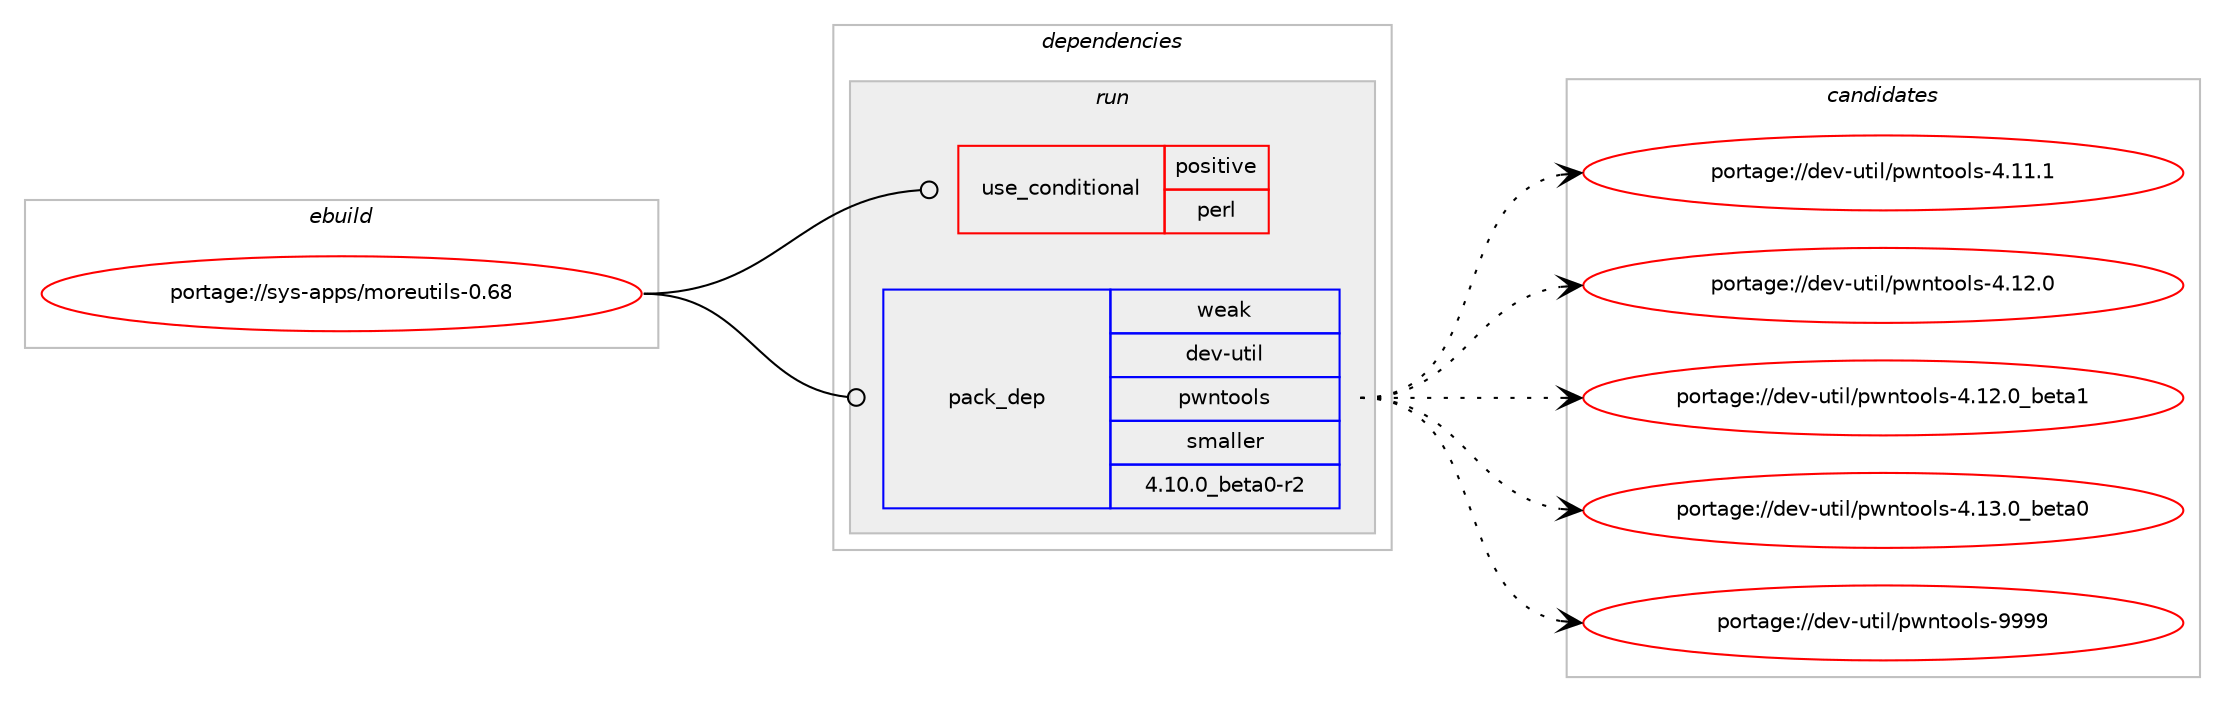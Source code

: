 digraph prolog {

# *************
# Graph options
# *************

newrank=true;
concentrate=true;
compound=true;
graph [rankdir=LR,fontname=Helvetica,fontsize=10,ranksep=1.5];#, ranksep=2.5, nodesep=0.2];
edge  [arrowhead=vee];
node  [fontname=Helvetica,fontsize=10];

# **********
# The ebuild
# **********

subgraph cluster_leftcol {
color=gray;
rank=same;
label=<<i>ebuild</i>>;
id [label="portage://sys-apps/moreutils-0.68", color=red, width=4, href="../sys-apps/moreutils-0.68.svg"];
}

# ****************
# The dependencies
# ****************

subgraph cluster_midcol {
color=gray;
label=<<i>dependencies</i>>;
subgraph cluster_compile {
fillcolor="#eeeeee";
style=filled;
label=<<i>compile</i>>;
}
subgraph cluster_compileandrun {
fillcolor="#eeeeee";
style=filled;
label=<<i>compile and run</i>>;
}
subgraph cluster_run {
fillcolor="#eeeeee";
style=filled;
label=<<i>run</i>>;
subgraph cond833 {
dependency2995 [label=<<TABLE BORDER="0" CELLBORDER="1" CELLSPACING="0" CELLPADDING="4"><TR><TD ROWSPAN="3" CELLPADDING="10">use_conditional</TD></TR><TR><TD>positive</TD></TR><TR><TD>perl</TD></TR></TABLE>>, shape=none, color=red];
# *** BEGIN UNKNOWN DEPENDENCY TYPE (TODO) ***
# dependency2995 -> package_dependency(portage://sys-apps/moreutils-0.68,run,no,dev-lang,perl,none,[,,],[],[])
# *** END UNKNOWN DEPENDENCY TYPE (TODO) ***

# *** BEGIN UNKNOWN DEPENDENCY TYPE (TODO) ***
# dependency2995 -> package_dependency(portage://sys-apps/moreutils-0.68,run,no,dev-perl,IPC-Run,none,[,,],[],[])
# *** END UNKNOWN DEPENDENCY TYPE (TODO) ***

# *** BEGIN UNKNOWN DEPENDENCY TYPE (TODO) ***
# dependency2995 -> package_dependency(portage://sys-apps/moreutils-0.68,run,no,dev-perl,Time-Duration,none,[,,],[],[])
# *** END UNKNOWN DEPENDENCY TYPE (TODO) ***

# *** BEGIN UNKNOWN DEPENDENCY TYPE (TODO) ***
# dependency2995 -> package_dependency(portage://sys-apps/moreutils-0.68,run,no,dev-perl,TimeDate,none,[,,],[],[])
# *** END UNKNOWN DEPENDENCY TYPE (TODO) ***

}
id:e -> dependency2995:w [weight=20,style="solid",arrowhead="odot"];
subgraph pack2144 {
dependency2996 [label=<<TABLE BORDER="0" CELLBORDER="1" CELLSPACING="0" CELLPADDING="4" WIDTH="220"><TR><TD ROWSPAN="6" CELLPADDING="30">pack_dep</TD></TR><TR><TD WIDTH="110">weak</TD></TR><TR><TD>dev-util</TD></TR><TR><TD>pwntools</TD></TR><TR><TD>smaller</TD></TR><TR><TD>4.10.0_beta0-r2</TD></TR></TABLE>>, shape=none, color=blue];
}
id:e -> dependency2996:w [weight=20,style="solid",arrowhead="odot"];
}
}

# **************
# The candidates
# **************

subgraph cluster_choices {
rank=same;
color=gray;
label=<<i>candidates</i>>;

subgraph choice2144 {
color=black;
nodesep=1;
choice100101118451171161051084711211911011611111110811545524649494649 [label="portage://dev-util/pwntools-4.11.1", color=red, width=4,href="../dev-util/pwntools-4.11.1.svg"];
choice100101118451171161051084711211911011611111110811545524649504648 [label="portage://dev-util/pwntools-4.12.0", color=red, width=4,href="../dev-util/pwntools-4.12.0.svg"];
choice10010111845117116105108471121191101161111111081154552464950464895981011169749 [label="portage://dev-util/pwntools-4.12.0_beta1", color=red, width=4,href="../dev-util/pwntools-4.12.0_beta1.svg"];
choice10010111845117116105108471121191101161111111081154552464951464895981011169748 [label="portage://dev-util/pwntools-4.13.0_beta0", color=red, width=4,href="../dev-util/pwntools-4.13.0_beta0.svg"];
choice10010111845117116105108471121191101161111111081154557575757 [label="portage://dev-util/pwntools-9999", color=red, width=4,href="../dev-util/pwntools-9999.svg"];
dependency2996:e -> choice100101118451171161051084711211911011611111110811545524649494649:w [style=dotted,weight="100"];
dependency2996:e -> choice100101118451171161051084711211911011611111110811545524649504648:w [style=dotted,weight="100"];
dependency2996:e -> choice10010111845117116105108471121191101161111111081154552464950464895981011169749:w [style=dotted,weight="100"];
dependency2996:e -> choice10010111845117116105108471121191101161111111081154552464951464895981011169748:w [style=dotted,weight="100"];
dependency2996:e -> choice10010111845117116105108471121191101161111111081154557575757:w [style=dotted,weight="100"];
}
}

}
